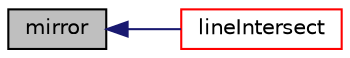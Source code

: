 digraph "mirror"
{
  bgcolor="transparent";
  edge [fontname="Helvetica",fontsize="10",labelfontname="Helvetica",labelfontsize="10"];
  node [fontname="Helvetica",fontsize="10",shape=record];
  rankdir="LR";
  Node761 [label="mirror",height=0.2,width=0.4,color="black", fillcolor="grey75", style="filled", fontcolor="black"];
  Node761 -> Node762 [dir="back",color="midnightblue",fontsize="10",style="solid",fontname="Helvetica"];
  Node762 [label="lineIntersect",height=0.2,width=0.4,color="red",URL="$a28725.html#ab6ba9bea12d6e3ddbf4d5c6cf9b6570b",tooltip="Return the cutting point between the plane and. "];
}
